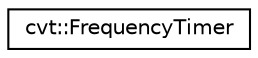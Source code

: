 digraph "Graphical Class Hierarchy"
{
 // LATEX_PDF_SIZE
  edge [fontname="Helvetica",fontsize="10",labelfontname="Helvetica",labelfontsize="10"];
  node [fontname="Helvetica",fontsize="10",shape=record];
  rankdir="LR";
  Node0 [label="cvt::FrequencyTimer",height=0.2,width=0.4,color="black", fillcolor="white", style="filled",URL="$d3/d00/classcvt_1_1FrequencyTimer.html",tooltip=" "];
}
